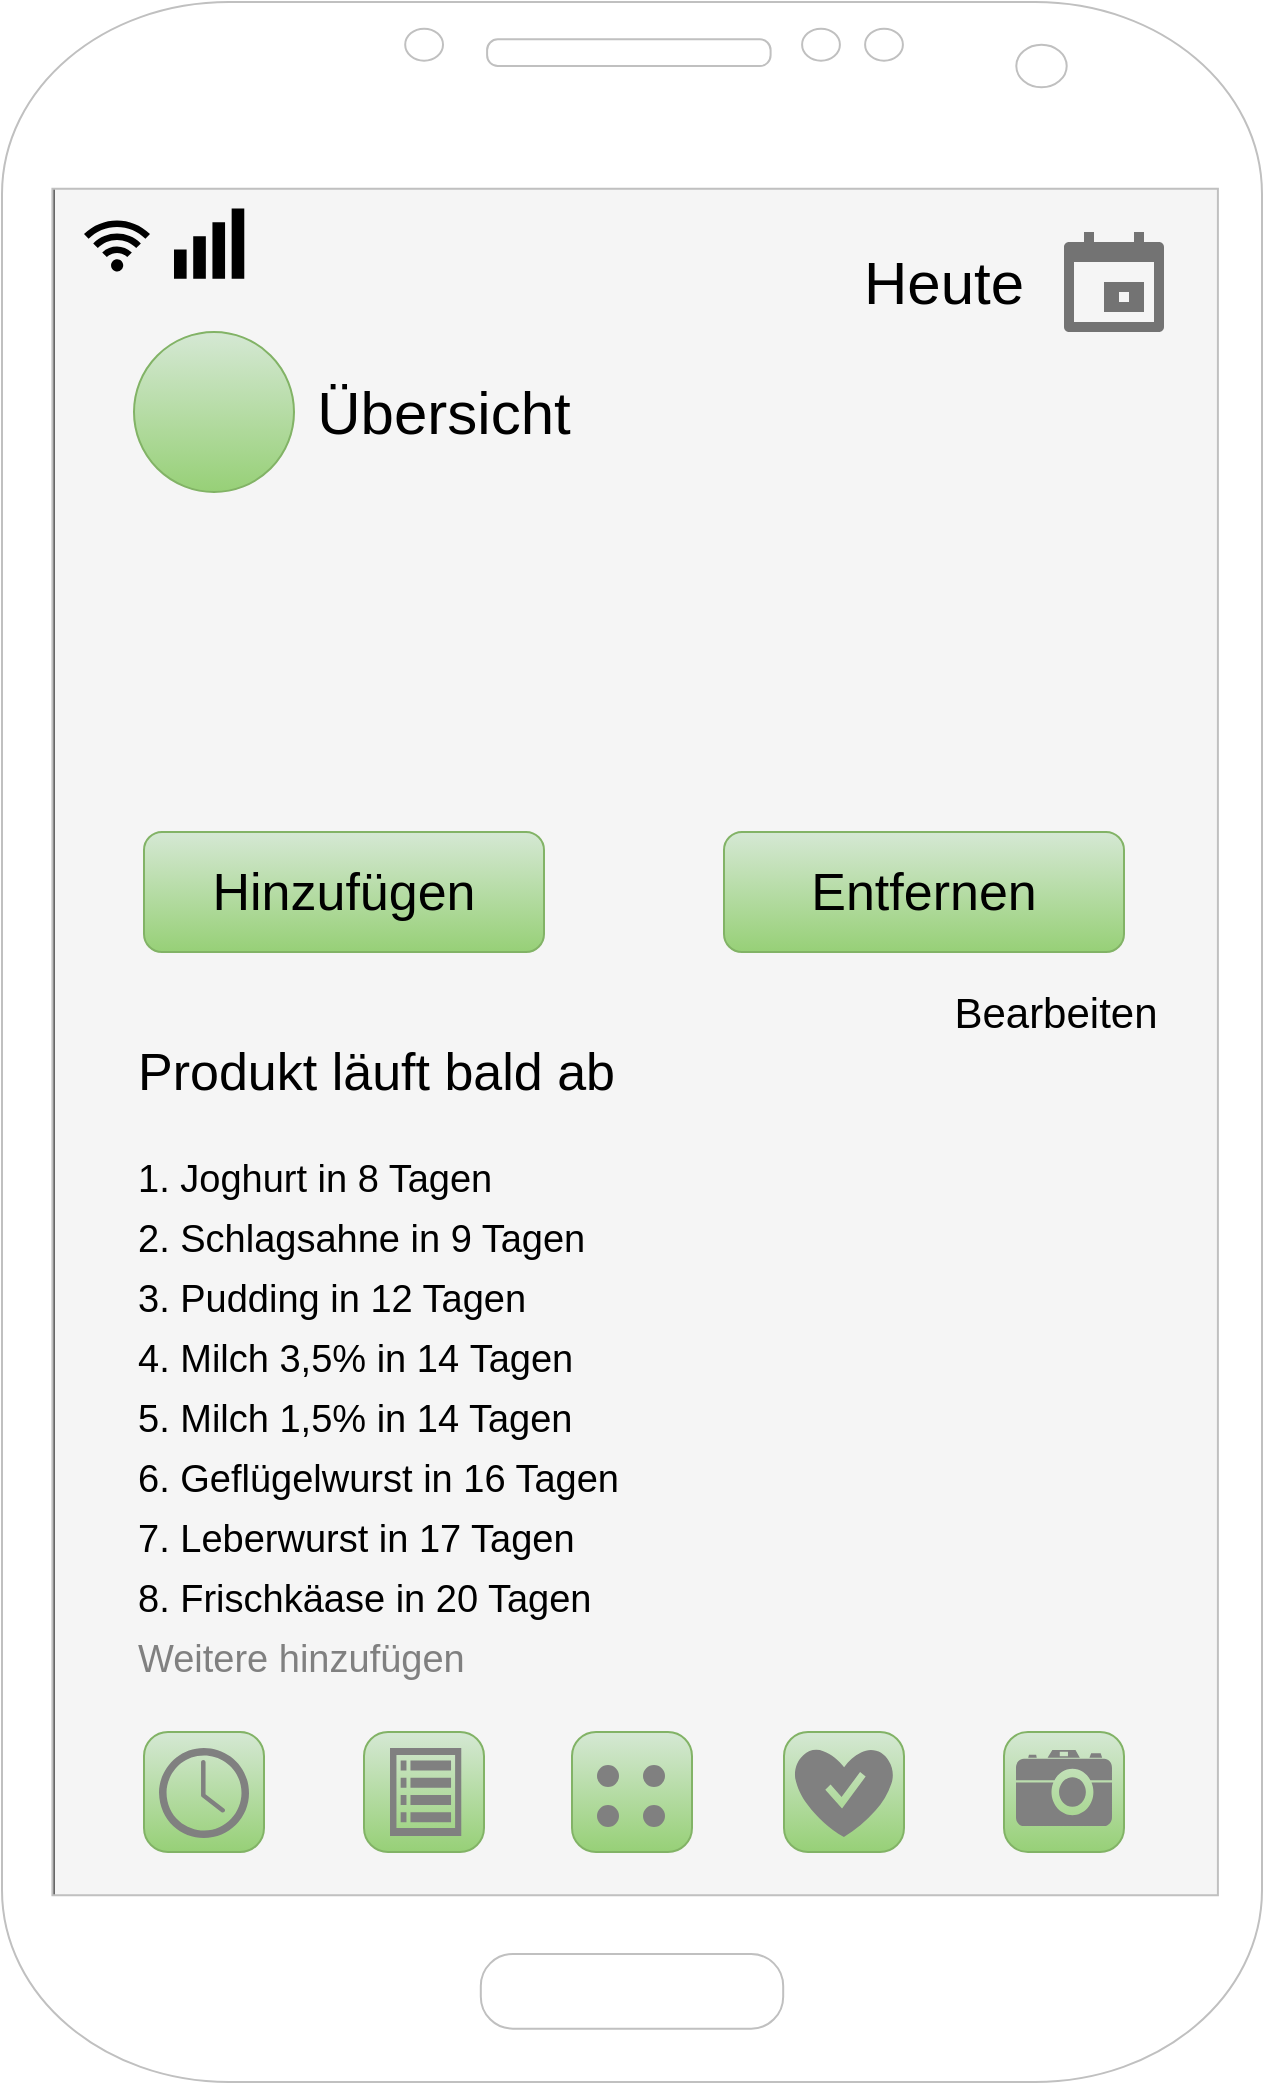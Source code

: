 <mxfile version="27.0.2" pages="3">
  <diagram name="Startbildschirm" id="vvcD61AlS-LY9r-oae66">
    <mxGraphModel dx="1351" dy="1014" grid="0" gridSize="10" guides="1" tooltips="1" connect="1" arrows="1" fold="1" page="1" pageScale="1" pageWidth="827" pageHeight="1169" background="none" math="0" shadow="0">
      <root>
        <mxCell id="0" />
        <mxCell id="1" parent="0" />
        <mxCell id="NGHjy0UYPs1Q7Lll4z7n-11" value="" style="whiteSpace=wrap;html=1;fillColor=#f5f5f5;strokeColor=#666666;fontColor=#333333;noLabel=0;movable=0;resizable=0;rotatable=0;deletable=0;editable=0;locked=1;connectable=0;" parent="1" vertex="1">
          <mxGeometry x="125" y="157" width="582" height="856" as="geometry" />
        </mxCell>
        <mxCell id="2owNcfZS8fjy-p5uSbbw-1" value="" style="verticalLabelPosition=bottom;verticalAlign=top;html=1;shadow=0;dashed=0;strokeWidth=1;shape=mxgraph.android.phone2;strokeColor=#c0c0c0;" parent="1" vertex="1">
          <mxGeometry x="99" y="65" width="630" height="1040" as="geometry" />
        </mxCell>
        <mxCell id="2owNcfZS8fjy-p5uSbbw-2" value="" style="ellipse;whiteSpace=wrap;html=1;aspect=fixed;fillColor=#d5e8d4;strokeColor=#82b366;gradientColor=#97d077;" parent="1" vertex="1">
          <mxGeometry x="165" y="230" width="80" height="80" as="geometry" />
        </mxCell>
        <mxCell id="2owNcfZS8fjy-p5uSbbw-3" value="&lt;font color=&quot;#000000&quot;&gt;&lt;span style=&quot;font-size: 30px;&quot;&gt;Übersicht&lt;/span&gt;&lt;/font&gt;" style="text;html=1;align=center;verticalAlign=middle;whiteSpace=wrap;rounded=0;" parent="1" vertex="1">
          <mxGeometry x="290" y="255" width="60" height="30" as="geometry" />
        </mxCell>
        <mxCell id="2owNcfZS8fjy-p5uSbbw-5" value="" style="rounded=1;whiteSpace=wrap;html=1;fillColor=#d5e8d4;gradientColor=#97d077;strokeColor=#82b366;" parent="1" vertex="1">
          <mxGeometry x="170" y="480" width="200" height="60" as="geometry" />
        </mxCell>
        <mxCell id="2owNcfZS8fjy-p5uSbbw-6" value="" style="rounded=1;whiteSpace=wrap;html=1;fillColor=#d5e8d4;gradientColor=#97d077;strokeColor=#82b366;" parent="1" vertex="1">
          <mxGeometry x="460" y="480" width="200" height="60" as="geometry" />
        </mxCell>
        <mxCell id="2owNcfZS8fjy-p5uSbbw-7" value="&lt;font style=&quot;color: rgb(0, 0, 0); font-size: 26px;&quot;&gt;Hinzufügen&lt;/font&gt;" style="text;html=1;align=center;verticalAlign=middle;whiteSpace=wrap;rounded=0;" parent="1" vertex="1">
          <mxGeometry x="200" y="495" width="140" height="30" as="geometry" />
        </mxCell>
        <mxCell id="2owNcfZS8fjy-p5uSbbw-8" value="&lt;font style=&quot;font-size: 26px; color: rgb(0, 0, 0);&quot;&gt;Entfernen&lt;/font&gt;" style="text;html=1;align=center;verticalAlign=middle;whiteSpace=wrap;rounded=0;" parent="1" vertex="1">
          <mxGeometry x="490" y="495" width="140" height="30" as="geometry" />
        </mxCell>
        <mxCell id="2owNcfZS8fjy-p5uSbbw-9" value="" style="rounded=1;whiteSpace=wrap;html=1;arcSize=20;fillColor=#d5e8d4;gradientColor=#97d077;strokeColor=#82b366;" parent="1" vertex="1">
          <mxGeometry x="170" y="930" width="60" height="60" as="geometry" />
        </mxCell>
        <mxCell id="2owNcfZS8fjy-p5uSbbw-10" value="" style="rounded=1;whiteSpace=wrap;html=1;arcSize=20;fillColor=#d5e8d4;gradientColor=#97d077;strokeColor=#82b366;" parent="1" vertex="1">
          <mxGeometry x="280" y="930" width="60" height="60" as="geometry" />
        </mxCell>
        <mxCell id="2owNcfZS8fjy-p5uSbbw-11" value="" style="rounded=1;whiteSpace=wrap;html=1;arcSize=20;fillColor=#d5e8d4;gradientColor=#97d077;strokeColor=#82b366;" parent="1" vertex="1">
          <mxGeometry x="384" y="930" width="60" height="60" as="geometry" />
        </mxCell>
        <mxCell id="2owNcfZS8fjy-p5uSbbw-12" value="" style="rounded=1;whiteSpace=wrap;html=1;arcSize=20;fillColor=#d5e8d4;gradientColor=#97d077;strokeColor=#82b366;" parent="1" vertex="1">
          <mxGeometry x="490" y="930" width="60" height="60" as="geometry" />
        </mxCell>
        <mxCell id="2owNcfZS8fjy-p5uSbbw-13" value="" style="rounded=1;whiteSpace=wrap;html=1;arcSize=20;fillColor=#d5e8d4;gradientColor=#97d077;strokeColor=#82b366;" parent="1" vertex="1">
          <mxGeometry x="600" y="930" width="60" height="60" as="geometry" />
        </mxCell>
        <mxCell id="NGHjy0UYPs1Q7Lll4z7n-2" value="&lt;font style=&quot;font-size: 30px; color: rgb(0, 0, 0);&quot;&gt;Heute&lt;/font&gt;" style="text;html=1;align=center;verticalAlign=middle;whiteSpace=wrap;rounded=0;" parent="1" vertex="1">
          <mxGeometry x="540" y="190" width="60" height="30" as="geometry" />
        </mxCell>
        <mxCell id="NGHjy0UYPs1Q7Lll4z7n-3" value="" style="html=1;dashed=0;aspect=fixed;verticalLabelPosition=bottom;verticalAlign=top;align=center;shape=mxgraph.gmdl.calendar;strokeColor=none;fillColor=#737373;shadow=0;sketch=0;" parent="1" vertex="1">
          <mxGeometry x="630" y="180" width="50" height="50" as="geometry" />
        </mxCell>
        <mxCell id="NGHjy0UYPs1Q7Lll4z7n-18" value="" style="shape=ellipse;html=1;sketch=0;strokeColor=#808080;fillColor=#808080;" parent="1" vertex="1">
          <mxGeometry x="397" y="947" width="10" height="10" as="geometry" />
        </mxCell>
        <mxCell id="NGHjy0UYPs1Q7Lll4z7n-19" value="" style="shape=ellipse;html=1;sketch=0;fillColor=#808080;strokeColor=#808080;" parent="1" vertex="1">
          <mxGeometry x="420" y="947" width="10" height="10" as="geometry" />
        </mxCell>
        <mxCell id="NGHjy0UYPs1Q7Lll4z7n-20" value="" style="shape=ellipse;html=1;sketch=0;strokeColor=#808080;fillColor=#808080;" parent="1" vertex="1">
          <mxGeometry x="397" y="967" width="10" height="10" as="geometry" />
        </mxCell>
        <mxCell id="NGHjy0UYPs1Q7Lll4z7n-21" value="" style="shape=ellipse;html=1;sketch=0;fillColor=#808080;strokeColor=#808080;" parent="1" vertex="1">
          <mxGeometry x="420" y="967" width="10" height="10" as="geometry" />
        </mxCell>
        <mxCell id="NGHjy0UYPs1Q7Lll4z7n-23" value="" style="sketch=0;html=1;aspect=fixed;strokeColor=none;shadow=0;fillColor=#808080;verticalAlign=top;labelPosition=center;verticalLabelPosition=bottom;shape=mxgraph.gcp2.view_list" parent="1" vertex="1">
          <mxGeometry x="293" y="938" width="35.64" height="44" as="geometry" />
        </mxCell>
        <mxCell id="NGHjy0UYPs1Q7Lll4z7n-26" value="" style="verticalLabelPosition=bottom;html=1;verticalAlign=top;align=center;strokeColor=none;fillColor=#808080;shape=mxgraph.azure.healthy;" parent="1" vertex="1">
          <mxGeometry x="495" y="937.5" width="50" height="45" as="geometry" />
        </mxCell>
        <mxCell id="NGHjy0UYPs1Q7Lll4z7n-27" value="" style="sketch=0;pointerEvents=1;shadow=0;dashed=0;html=1;strokeColor=none;fillColor=#808080;labelPosition=center;verticalLabelPosition=bottom;verticalAlign=top;outlineConnect=0;align=center;shape=mxgraph.office.concepts.clock;" parent="1" vertex="1">
          <mxGeometry x="177.5" y="938" width="45" height="45" as="geometry" />
        </mxCell>
        <mxCell id="NGHjy0UYPs1Q7Lll4z7n-28" value="" style="shape=mxgraph.signs.tech.camera_2;html=1;pointerEvents=1;fillColor=#808080;strokeColor=none;verticalLabelPosition=bottom;verticalAlign=top;align=center;" parent="1" vertex="1">
          <mxGeometry x="606" y="939" width="48" height="38" as="geometry" />
        </mxCell>
        <mxCell id="NGHjy0UYPs1Q7Lll4z7n-29" value="" style="sketch=0;aspect=fixed;pointerEvents=1;shadow=0;dashed=0;html=1;strokeColor=none;labelPosition=center;verticalLabelPosition=bottom;verticalAlign=top;align=center;fillColor=#000000;shape=mxgraph.mscae.enterprise.wireless_connection;direction=north;" parent="1" vertex="1">
          <mxGeometry x="140" y="172" width="33" height="27.72" as="geometry" />
        </mxCell>
        <mxCell id="NGHjy0UYPs1Q7Lll4z7n-30" value="&lt;font style=&quot;color: rgb(0, 0, 0); font-size: 21px;&quot;&gt;Bearbeiten&lt;/font&gt;" style="text;html=1;align=center;verticalAlign=middle;whiteSpace=wrap;rounded=0;" parent="1" vertex="1">
          <mxGeometry x="556" y="555" width="140" height="30" as="geometry" />
        </mxCell>
        <mxCell id="NGHjy0UYPs1Q7Lll4z7n-31" value="" style="points=[[0,0.58,0],[0.09,0.58,0],[0.36,0.39,0],[0.64,0.195,0],[0.91,0,0],[1,0,0],[1,0.25,0],[1,0.5,0],[1,0.75,0],[1,1,0],[0,1,0],[0.09,1,0],[0.36,1,0],[0.64,1,0],[0.91,1,0],[0,0.79,0]];verticalLabelPosition=bottom;sketch=0;html=1;verticalAlign=top;aspect=fixed;align=center;pointerEvents=1;shape=mxgraph.cisco19.wifi_indicator;fillColor=#000000;strokeColor=none;" parent="1" vertex="1">
          <mxGeometry x="185" y="168.29" width="35.14" height="35.14" as="geometry" />
        </mxCell>
        <mxCell id="NGHjy0UYPs1Q7Lll4z7n-34" value="&lt;font style=&quot;color: rgb(0, 0, 0); font-size: 26px;&quot;&gt;Produkt läuft bald ab&lt;/font&gt;" style="text;html=1;align=left;verticalAlign=middle;whiteSpace=wrap;rounded=0;" parent="1" vertex="1">
          <mxGeometry x="165" y="585" width="249" height="30" as="geometry" />
        </mxCell>
        <mxCell id="NGHjy0UYPs1Q7Lll4z7n-35" value="&lt;font style=&quot;color: rgb(0, 0, 0); font-size: 19px;&quot;&gt;1. Joghurt in 8 Tagen&lt;/font&gt;" style="text;html=1;align=left;verticalAlign=middle;whiteSpace=wrap;rounded=0;" parent="1" vertex="1">
          <mxGeometry x="165" y="639" width="426" height="30" as="geometry" />
        </mxCell>
        <mxCell id="NGHjy0UYPs1Q7Lll4z7n-36" value="&lt;font style=&quot;color: rgb(0, 0, 0); font-size: 19px;&quot;&gt;2. Schlagsahne in 9 Tagen&lt;/font&gt;" style="text;html=1;align=left;verticalAlign=middle;whiteSpace=wrap;rounded=0;" parent="1" vertex="1">
          <mxGeometry x="165" y="669" width="426" height="30" as="geometry" />
        </mxCell>
        <mxCell id="NGHjy0UYPs1Q7Lll4z7n-37" value="&lt;font style=&quot;color: rgb(0, 0, 0); font-size: 19px;&quot;&gt;3. Pudding in 12 Tagen&lt;/font&gt;" style="text;html=1;align=left;verticalAlign=middle;whiteSpace=wrap;rounded=0;" parent="1" vertex="1">
          <mxGeometry x="165" y="699" width="426" height="30" as="geometry" />
        </mxCell>
        <mxCell id="NGHjy0UYPs1Q7Lll4z7n-38" value="&lt;font style=&quot;color: rgb(0, 0, 0); font-size: 19px;&quot;&gt;4. Milch 3,5% in 14&amp;nbsp;&lt;/font&gt;&lt;span style=&quot;color: rgb(0, 0, 0); font-size: 19px; background-color: transparent;&quot;&gt;Tagen&lt;/span&gt;" style="text;html=1;align=left;verticalAlign=middle;whiteSpace=wrap;rounded=0;" parent="1" vertex="1">
          <mxGeometry x="165" y="729" width="426" height="30" as="geometry" />
        </mxCell>
        <mxCell id="NGHjy0UYPs1Q7Lll4z7n-39" value="&lt;font style=&quot;color: rgb(0, 0, 0); font-size: 19px;&quot;&gt;5. Milch 1,5% in 14 Tagen&lt;/font&gt;" style="text;html=1;align=left;verticalAlign=middle;whiteSpace=wrap;rounded=0;" parent="1" vertex="1">
          <mxGeometry x="165" y="759" width="426" height="30" as="geometry" />
        </mxCell>
        <mxCell id="NGHjy0UYPs1Q7Lll4z7n-40" value="&lt;font style=&quot;color: rgb(0, 0, 0); font-size: 19px;&quot;&gt;6. Geflügelwurst in 16 Tagen&lt;/font&gt;" style="text;html=1;align=left;verticalAlign=middle;whiteSpace=wrap;rounded=0;" parent="1" vertex="1">
          <mxGeometry x="165" y="789" width="426" height="30" as="geometry" />
        </mxCell>
        <mxCell id="NGHjy0UYPs1Q7Lll4z7n-41" value="&lt;font style=&quot;color: rgb(0, 0, 0); font-size: 19px;&quot;&gt;7. Leberwurst in 17 Tagen&lt;/font&gt;" style="text;html=1;align=left;verticalAlign=middle;whiteSpace=wrap;rounded=0;" parent="1" vertex="1">
          <mxGeometry x="165" y="819" width="426" height="30" as="geometry" />
        </mxCell>
        <mxCell id="NGHjy0UYPs1Q7Lll4z7n-42" value="&lt;font style=&quot;color: rgb(0, 0, 0); font-size: 19px;&quot;&gt;8. Frischkäase in 20 Tagen&lt;/font&gt;" style="text;html=1;align=left;verticalAlign=middle;whiteSpace=wrap;rounded=0;" parent="1" vertex="1">
          <mxGeometry x="165" y="849" width="426" height="30" as="geometry" />
        </mxCell>
        <mxCell id="NGHjy0UYPs1Q7Lll4z7n-43" value="&lt;font style=&quot;font-size: 19px; color: rgb(128, 128, 128);&quot;&gt;Weitere hinzufügen&lt;/font&gt;" style="text;html=1;align=left;verticalAlign=middle;whiteSpace=wrap;rounded=0;" parent="1" vertex="1">
          <mxGeometry x="165" y="879" width="426" height="30" as="geometry" />
        </mxCell>
      </root>
    </mxGraphModel>
  </diagram>
  <diagram name="HinzufügenFunktion" id="L1tiO5_7CehZIWb8QJDR">
    <mxGraphModel dx="1183" dy="888" grid="0" gridSize="10" guides="1" tooltips="1" connect="1" arrows="1" fold="1" page="1" pageScale="1" pageWidth="827" pageHeight="1169" background="none" math="0" shadow="0">
      <root>
        <mxCell id="AV0yt_oCAT5wzOTlGR83-0" />
        <mxCell id="AV0yt_oCAT5wzOTlGR83-1" parent="AV0yt_oCAT5wzOTlGR83-0" />
        <mxCell id="AV0yt_oCAT5wzOTlGR83-2" value="" style="whiteSpace=wrap;html=1;fillColor=#f5f5f5;strokeColor=#666666;fontColor=#333333;noLabel=0;movable=0;resizable=0;rotatable=0;deletable=0;editable=0;locked=1;connectable=0;" vertex="1" parent="AV0yt_oCAT5wzOTlGR83-1">
          <mxGeometry x="125" y="157" width="582" height="856" as="geometry" />
        </mxCell>
        <mxCell id="AV0yt_oCAT5wzOTlGR83-3" value="" style="verticalLabelPosition=bottom;verticalAlign=top;html=1;shadow=0;dashed=0;strokeWidth=1;shape=mxgraph.android.phone2;strokeColor=#c0c0c0;" vertex="1" parent="AV0yt_oCAT5wzOTlGR83-1">
          <mxGeometry x="99" y="65" width="630" height="1040" as="geometry" />
        </mxCell>
        <mxCell id="AV0yt_oCAT5wzOTlGR83-4" value="" style="ellipse;whiteSpace=wrap;html=1;aspect=fixed;fillColor=#d5e8d4;strokeColor=#82b366;gradientColor=#97d077;" vertex="1" parent="AV0yt_oCAT5wzOTlGR83-1">
          <mxGeometry x="165" y="230" width="80" height="80" as="geometry" />
        </mxCell>
        <mxCell id="AV0yt_oCAT5wzOTlGR83-5" value="&lt;font color=&quot;#000000&quot;&gt;&lt;span style=&quot;font-size: 30px;&quot;&gt;Übersicht&lt;/span&gt;&lt;/font&gt;" style="text;html=1;align=center;verticalAlign=middle;whiteSpace=wrap;rounded=0;" vertex="1" parent="AV0yt_oCAT5wzOTlGR83-1">
          <mxGeometry x="290" y="255" width="60" height="30" as="geometry" />
        </mxCell>
        <mxCell id="AV0yt_oCAT5wzOTlGR83-6" value="" style="rounded=1;whiteSpace=wrap;html=1;fillColor=#d5e8d4;gradientColor=#97d077;strokeColor=#82b366;" vertex="1" parent="AV0yt_oCAT5wzOTlGR83-1">
          <mxGeometry x="170" y="480" width="200" height="60" as="geometry" />
        </mxCell>
        <mxCell id="AV0yt_oCAT5wzOTlGR83-7" value="" style="rounded=1;whiteSpace=wrap;html=1;fillColor=#d5e8d4;gradientColor=#97d077;strokeColor=#82b366;" vertex="1" parent="AV0yt_oCAT5wzOTlGR83-1">
          <mxGeometry x="460" y="480" width="200" height="60" as="geometry" />
        </mxCell>
        <mxCell id="AV0yt_oCAT5wzOTlGR83-8" value="&lt;font style=&quot;color: rgb(0, 0, 0); font-size: 26px;&quot;&gt;Hinzufügen&lt;/font&gt;" style="text;html=1;align=center;verticalAlign=middle;whiteSpace=wrap;rounded=0;" vertex="1" parent="AV0yt_oCAT5wzOTlGR83-1">
          <mxGeometry x="200" y="495" width="140" height="30" as="geometry" />
        </mxCell>
        <mxCell id="AV0yt_oCAT5wzOTlGR83-9" value="&lt;font style=&quot;font-size: 26px; color: rgb(0, 0, 0);&quot;&gt;Entfernen&lt;/font&gt;" style="text;html=1;align=center;verticalAlign=middle;whiteSpace=wrap;rounded=0;" vertex="1" parent="AV0yt_oCAT5wzOTlGR83-1">
          <mxGeometry x="490" y="495" width="140" height="30" as="geometry" />
        </mxCell>
        <mxCell id="AV0yt_oCAT5wzOTlGR83-10" value="" style="rounded=1;whiteSpace=wrap;html=1;arcSize=20;fillColor=#d5e8d4;gradientColor=#97d077;strokeColor=#82b366;" vertex="1" parent="AV0yt_oCAT5wzOTlGR83-1">
          <mxGeometry x="170" y="930" width="60" height="60" as="geometry" />
        </mxCell>
        <mxCell id="AV0yt_oCAT5wzOTlGR83-11" value="" style="rounded=1;whiteSpace=wrap;html=1;arcSize=20;fillColor=#d5e8d4;gradientColor=#97d077;strokeColor=#82b366;" vertex="1" parent="AV0yt_oCAT5wzOTlGR83-1">
          <mxGeometry x="280" y="930" width="60" height="60" as="geometry" />
        </mxCell>
        <mxCell id="AV0yt_oCAT5wzOTlGR83-12" value="" style="rounded=1;whiteSpace=wrap;html=1;arcSize=20;fillColor=#d5e8d4;gradientColor=#97d077;strokeColor=#82b366;" vertex="1" parent="AV0yt_oCAT5wzOTlGR83-1">
          <mxGeometry x="384" y="930" width="60" height="60" as="geometry" />
        </mxCell>
        <mxCell id="AV0yt_oCAT5wzOTlGR83-13" value="" style="rounded=1;whiteSpace=wrap;html=1;arcSize=20;fillColor=#d5e8d4;gradientColor=#97d077;strokeColor=#82b366;" vertex="1" parent="AV0yt_oCAT5wzOTlGR83-1">
          <mxGeometry x="490" y="930" width="60" height="60" as="geometry" />
        </mxCell>
        <mxCell id="AV0yt_oCAT5wzOTlGR83-14" value="" style="rounded=1;whiteSpace=wrap;html=1;arcSize=20;fillColor=#d5e8d4;gradientColor=#97d077;strokeColor=#82b366;" vertex="1" parent="AV0yt_oCAT5wzOTlGR83-1">
          <mxGeometry x="600" y="930" width="60" height="60" as="geometry" />
        </mxCell>
        <mxCell id="AV0yt_oCAT5wzOTlGR83-15" value="&lt;font style=&quot;font-size: 30px; color: rgb(0, 0, 0);&quot;&gt;Heute&lt;/font&gt;" style="text;html=1;align=center;verticalAlign=middle;whiteSpace=wrap;rounded=0;" vertex="1" parent="AV0yt_oCAT5wzOTlGR83-1">
          <mxGeometry x="540" y="190" width="60" height="30" as="geometry" />
        </mxCell>
        <mxCell id="AV0yt_oCAT5wzOTlGR83-16" value="" style="html=1;dashed=0;aspect=fixed;verticalLabelPosition=bottom;verticalAlign=top;align=center;shape=mxgraph.gmdl.calendar;strokeColor=none;fillColor=#737373;shadow=0;sketch=0;" vertex="1" parent="AV0yt_oCAT5wzOTlGR83-1">
          <mxGeometry x="630" y="180" width="50" height="50" as="geometry" />
        </mxCell>
        <mxCell id="AV0yt_oCAT5wzOTlGR83-17" value="" style="shape=ellipse;html=1;sketch=0;strokeColor=#808080;fillColor=#808080;" vertex="1" parent="AV0yt_oCAT5wzOTlGR83-1">
          <mxGeometry x="397" y="947" width="10" height="10" as="geometry" />
        </mxCell>
        <mxCell id="AV0yt_oCAT5wzOTlGR83-18" value="" style="shape=ellipse;html=1;sketch=0;fillColor=#808080;strokeColor=#808080;" vertex="1" parent="AV0yt_oCAT5wzOTlGR83-1">
          <mxGeometry x="420" y="947" width="10" height="10" as="geometry" />
        </mxCell>
        <mxCell id="AV0yt_oCAT5wzOTlGR83-19" value="" style="shape=ellipse;html=1;sketch=0;strokeColor=#808080;fillColor=#808080;" vertex="1" parent="AV0yt_oCAT5wzOTlGR83-1">
          <mxGeometry x="397" y="967" width="10" height="10" as="geometry" />
        </mxCell>
        <mxCell id="AV0yt_oCAT5wzOTlGR83-20" value="" style="shape=ellipse;html=1;sketch=0;fillColor=#808080;strokeColor=#808080;" vertex="1" parent="AV0yt_oCAT5wzOTlGR83-1">
          <mxGeometry x="420" y="967" width="10" height="10" as="geometry" />
        </mxCell>
        <mxCell id="AV0yt_oCAT5wzOTlGR83-21" value="" style="sketch=0;html=1;aspect=fixed;strokeColor=none;shadow=0;fillColor=#808080;verticalAlign=top;labelPosition=center;verticalLabelPosition=bottom;shape=mxgraph.gcp2.view_list" vertex="1" parent="AV0yt_oCAT5wzOTlGR83-1">
          <mxGeometry x="293" y="938" width="35.64" height="44" as="geometry" />
        </mxCell>
        <mxCell id="AV0yt_oCAT5wzOTlGR83-22" value="" style="verticalLabelPosition=bottom;html=1;verticalAlign=top;align=center;strokeColor=none;fillColor=#808080;shape=mxgraph.azure.healthy;" vertex="1" parent="AV0yt_oCAT5wzOTlGR83-1">
          <mxGeometry x="495" y="937.5" width="50" height="45" as="geometry" />
        </mxCell>
        <mxCell id="AV0yt_oCAT5wzOTlGR83-23" value="" style="sketch=0;pointerEvents=1;shadow=0;dashed=0;html=1;strokeColor=none;fillColor=#808080;labelPosition=center;verticalLabelPosition=bottom;verticalAlign=top;outlineConnect=0;align=center;shape=mxgraph.office.concepts.clock;" vertex="1" parent="AV0yt_oCAT5wzOTlGR83-1">
          <mxGeometry x="177.5" y="938" width="45" height="45" as="geometry" />
        </mxCell>
        <mxCell id="AV0yt_oCAT5wzOTlGR83-24" value="" style="shape=mxgraph.signs.tech.camera_2;html=1;pointerEvents=1;fillColor=#808080;strokeColor=none;verticalLabelPosition=bottom;verticalAlign=top;align=center;" vertex="1" parent="AV0yt_oCAT5wzOTlGR83-1">
          <mxGeometry x="606" y="939" width="48" height="38" as="geometry" />
        </mxCell>
        <mxCell id="AV0yt_oCAT5wzOTlGR83-25" value="" style="sketch=0;aspect=fixed;pointerEvents=1;shadow=0;dashed=0;html=1;strokeColor=none;labelPosition=center;verticalLabelPosition=bottom;verticalAlign=top;align=center;fillColor=#000000;shape=mxgraph.mscae.enterprise.wireless_connection;direction=north;" vertex="1" parent="AV0yt_oCAT5wzOTlGR83-1">
          <mxGeometry x="140" y="172" width="33" height="27.72" as="geometry" />
        </mxCell>
        <mxCell id="AV0yt_oCAT5wzOTlGR83-26" value="&lt;font style=&quot;color: rgb(0, 0, 0); font-size: 21px;&quot;&gt;Bearbeiten&lt;/font&gt;" style="text;html=1;align=center;verticalAlign=middle;whiteSpace=wrap;rounded=0;" vertex="1" parent="AV0yt_oCAT5wzOTlGR83-1">
          <mxGeometry x="556" y="555" width="140" height="30" as="geometry" />
        </mxCell>
        <mxCell id="AV0yt_oCAT5wzOTlGR83-27" value="" style="points=[[0,0.58,0],[0.09,0.58,0],[0.36,0.39,0],[0.64,0.195,0],[0.91,0,0],[1,0,0],[1,0.25,0],[1,0.5,0],[1,0.75,0],[1,1,0],[0,1,0],[0.09,1,0],[0.36,1,0],[0.64,1,0],[0.91,1,0],[0,0.79,0]];verticalLabelPosition=bottom;sketch=0;html=1;verticalAlign=top;aspect=fixed;align=center;pointerEvents=1;shape=mxgraph.cisco19.wifi_indicator;fillColor=#000000;strokeColor=none;" vertex="1" parent="AV0yt_oCAT5wzOTlGR83-1">
          <mxGeometry x="185" y="168.29" width="35.14" height="35.14" as="geometry" />
        </mxCell>
        <mxCell id="AV0yt_oCAT5wzOTlGR83-28" value="&lt;font style=&quot;color: rgb(0, 0, 0); font-size: 26px;&quot;&gt;Produkt läuft bald ab&lt;/font&gt;" style="text;html=1;align=left;verticalAlign=middle;whiteSpace=wrap;rounded=0;" vertex="1" parent="AV0yt_oCAT5wzOTlGR83-1">
          <mxGeometry x="165" y="585" width="249" height="30" as="geometry" />
        </mxCell>
        <mxCell id="AV0yt_oCAT5wzOTlGR83-29" value="&lt;font style=&quot;color: rgb(0, 0, 0); font-size: 19px;&quot;&gt;1. Joghurt in 8 Tagen&lt;/font&gt;" style="text;html=1;align=left;verticalAlign=middle;whiteSpace=wrap;rounded=0;" vertex="1" parent="AV0yt_oCAT5wzOTlGR83-1">
          <mxGeometry x="165" y="639" width="426" height="30" as="geometry" />
        </mxCell>
        <mxCell id="AV0yt_oCAT5wzOTlGR83-30" value="&lt;font style=&quot;color: rgb(0, 0, 0); font-size: 19px;&quot;&gt;2. Schlagsahne in 9 Tagen&lt;/font&gt;" style="text;html=1;align=left;verticalAlign=middle;whiteSpace=wrap;rounded=0;" vertex="1" parent="AV0yt_oCAT5wzOTlGR83-1">
          <mxGeometry x="165" y="669" width="426" height="30" as="geometry" />
        </mxCell>
        <mxCell id="AV0yt_oCAT5wzOTlGR83-31" value="&lt;font style=&quot;color: rgb(0, 0, 0); font-size: 19px;&quot;&gt;3. Pudding in 12 Tagen&lt;/font&gt;" style="text;html=1;align=left;verticalAlign=middle;whiteSpace=wrap;rounded=0;" vertex="1" parent="AV0yt_oCAT5wzOTlGR83-1">
          <mxGeometry x="165" y="699" width="426" height="30" as="geometry" />
        </mxCell>
        <mxCell id="AV0yt_oCAT5wzOTlGR83-32" value="&lt;font style=&quot;color: rgb(0, 0, 0); font-size: 19px;&quot;&gt;4. Milch 3,5% in 14&amp;nbsp;&lt;/font&gt;&lt;span style=&quot;color: rgb(0, 0, 0); font-size: 19px; background-color: transparent;&quot;&gt;Tagen&lt;/span&gt;" style="text;html=1;align=left;verticalAlign=middle;whiteSpace=wrap;rounded=0;" vertex="1" parent="AV0yt_oCAT5wzOTlGR83-1">
          <mxGeometry x="165" y="729" width="426" height="30" as="geometry" />
        </mxCell>
        <mxCell id="AV0yt_oCAT5wzOTlGR83-33" value="&lt;font style=&quot;color: rgb(0, 0, 0); font-size: 19px;&quot;&gt;5. Milch 1,5% in 14 Tagen&lt;/font&gt;" style="text;html=1;align=left;verticalAlign=middle;whiteSpace=wrap;rounded=0;" vertex="1" parent="AV0yt_oCAT5wzOTlGR83-1">
          <mxGeometry x="165" y="759" width="426" height="30" as="geometry" />
        </mxCell>
        <mxCell id="AV0yt_oCAT5wzOTlGR83-34" value="&lt;font style=&quot;color: rgb(0, 0, 0); font-size: 19px;&quot;&gt;6. Geflügelwurst in 16 Tagen&lt;/font&gt;" style="text;html=1;align=left;verticalAlign=middle;whiteSpace=wrap;rounded=0;" vertex="1" parent="AV0yt_oCAT5wzOTlGR83-1">
          <mxGeometry x="165" y="789" width="426" height="30" as="geometry" />
        </mxCell>
        <mxCell id="AV0yt_oCAT5wzOTlGR83-35" value="&lt;font style=&quot;color: rgb(0, 0, 0); font-size: 19px;&quot;&gt;7. Leberwurst in 17 Tagen&lt;/font&gt;" style="text;html=1;align=left;verticalAlign=middle;whiteSpace=wrap;rounded=0;" vertex="1" parent="AV0yt_oCAT5wzOTlGR83-1">
          <mxGeometry x="165" y="819" width="426" height="30" as="geometry" />
        </mxCell>
        <mxCell id="AV0yt_oCAT5wzOTlGR83-36" value="&lt;font style=&quot;color: rgb(0, 0, 0); font-size: 19px;&quot;&gt;8. Frischkäase in 20 Tagen&lt;/font&gt;" style="text;html=1;align=left;verticalAlign=middle;whiteSpace=wrap;rounded=0;" vertex="1" parent="AV0yt_oCAT5wzOTlGR83-1">
          <mxGeometry x="165" y="849" width="426" height="30" as="geometry" />
        </mxCell>
        <mxCell id="AV0yt_oCAT5wzOTlGR83-37" value="&lt;font color=&quot;#000000&quot;&gt;&lt;span style=&quot;font-size: 19px;&quot;&gt;Weitere hinzufügen&lt;/span&gt;&lt;/font&gt;" style="text;html=1;align=left;verticalAlign=middle;whiteSpace=wrap;rounded=0;" vertex="1" parent="AV0yt_oCAT5wzOTlGR83-1">
          <mxGeometry x="165" y="879" width="426" height="30" as="geometry" />
        </mxCell>
        <mxCell id="U0R7rX8Pr71XCuYP0kr1-7" value="" style="whiteSpace=wrap;html=1;fillColor=#f5f5f5;strokeColor=#000000;fontColor=#333333;noLabel=0;movable=1;resizable=1;rotatable=1;deletable=1;editable=1;locked=0;connectable=1;opacity=50;" vertex="1" parent="AV0yt_oCAT5wzOTlGR83-1">
          <mxGeometry x="123" y="156" width="582" height="856" as="geometry" />
        </mxCell>
        <mxCell id="U0R7rX8Pr71XCuYP0kr1-0" value="" style="rounded=1;whiteSpace=wrap;html=1;strokeColor=#808080;opacity=90;fillColor=#999999;" vertex="1" parent="AV0yt_oCAT5wzOTlGR83-1">
          <mxGeometry x="131" y="624" width="570" height="389" as="geometry" />
        </mxCell>
        <mxCell id="U0R7rX8Pr71XCuYP0kr1-1" value="&lt;font style=&quot;color: rgb(0, 0, 0); font-size: 26px;&quot;&gt;Welches Produkt möchtest du hinzufügen?&lt;/font&gt;" style="text;html=1;align=left;verticalAlign=middle;whiteSpace=wrap;rounded=0;" vertex="1" parent="AV0yt_oCAT5wzOTlGR83-1">
          <mxGeometry x="160" y="655" width="508" height="30" as="geometry" />
        </mxCell>
        <mxCell id="U0R7rX8Pr71XCuYP0kr1-4" value="&lt;font style=&quot;font-size: 20px; color: rgb(0, 0, 0);&quot;&gt;Gib hier das gewünschte Produkt ein&lt;/font&gt;" style="text;html=1;align=left;verticalAlign=middle;whiteSpace=wrap;rounded=0;" vertex="1" parent="AV0yt_oCAT5wzOTlGR83-1">
          <mxGeometry x="165" y="704" width="397" height="30" as="geometry" />
        </mxCell>
        <mxCell id="U0R7rX8Pr71XCuYP0kr1-5" value="" style="rounded=1;whiteSpace=wrap;html=1;fillColor=#f5f5f5;strokeColor=#666666;gradientColor=#b3b3b3;" vertex="1" parent="AV0yt_oCAT5wzOTlGR83-1">
          <mxGeometry x="316" y="922.5" width="200" height="60" as="geometry" />
        </mxCell>
        <mxCell id="U0R7rX8Pr71XCuYP0kr1-6" value="&lt;font style=&quot;color: rgb(0, 0, 0); font-size: 26px;&quot;&gt;Hinzufügen&lt;/font&gt;" style="text;html=1;align=center;verticalAlign=middle;whiteSpace=wrap;rounded=0;" vertex="1" parent="AV0yt_oCAT5wzOTlGR83-1">
          <mxGeometry x="346" y="937" width="140" height="30" as="geometry" />
        </mxCell>
        <mxCell id="C8QqY4zmMFkaEHtEy-eh-2" value="&lt;font style=&quot;font-size: 20px; color: rgb(0, 0, 0);&quot;&gt;Vorschläge:&lt;/font&gt;" style="text;html=1;align=left;verticalAlign=middle;whiteSpace=wrap;rounded=0;" vertex="1" parent="AV0yt_oCAT5wzOTlGR83-1">
          <mxGeometry x="165" y="827" width="397" height="30" as="geometry" />
        </mxCell>
        <mxCell id="C8QqY4zmMFkaEHtEy-eh-3" value="&lt;font style=&quot;font-size: 20px; color: rgb(0, 0, 0);&quot;&gt;Eis&lt;/font&gt;" style="text;html=1;align=left;verticalAlign=middle;whiteSpace=wrap;rounded=0;" vertex="1" parent="AV0yt_oCAT5wzOTlGR83-1">
          <mxGeometry x="165" y="859" width="397" height="30" as="geometry" />
        </mxCell>
        <mxCell id="C8QqY4zmMFkaEHtEy-eh-4" value="&lt;font style=&quot;font-size: 20px; color: rgb(0, 0, 0);&quot;&gt;Fisch&lt;/font&gt;" style="text;html=1;align=left;verticalAlign=middle;whiteSpace=wrap;rounded=0;" vertex="1" parent="AV0yt_oCAT5wzOTlGR83-1">
          <mxGeometry x="165" y="892.5" width="397" height="30" as="geometry" />
        </mxCell>
        <mxCell id="C8QqY4zmMFkaEHtEy-eh-5" value="" style="dashed=0;outlineConnect=0;html=1;align=center;labelPosition=center;verticalLabelPosition=bottom;verticalAlign=top;shape=mxgraph.weblogos.fancy;fillColor=#000000;" vertex="1" parent="AV0yt_oCAT5wzOTlGR83-1">
          <mxGeometry x="206" y="857.5" width="19" height="35" as="geometry" />
        </mxCell>
        <mxCell id="C8QqY4zmMFkaEHtEy-eh-6" value="" style="shape=mxgraph.signs.animals.fish_hatchery;html=1;pointerEvents=1;fillColor=#000000;strokeColor=none;verticalLabelPosition=bottom;verticalAlign=top;align=center;" vertex="1" parent="AV0yt_oCAT5wzOTlGR83-1">
          <mxGeometry x="230" y="892.5" width="56.14" height="36" as="geometry" />
        </mxCell>
      </root>
    </mxGraphModel>
  </diagram>
  <diagram name="EntfernenFunktion" id="_nrTQrlj7p7mdtXe9tsR">
    <mxGraphModel dx="1051" dy="789" grid="0" gridSize="10" guides="1" tooltips="1" connect="1" arrows="1" fold="1" page="1" pageScale="1" pageWidth="827" pageHeight="1169" background="none" math="0" shadow="0">
      <root>
        <mxCell id="PjaxlMCOrtljPuJozESw-0" />
        <mxCell id="PjaxlMCOrtljPuJozESw-1" parent="PjaxlMCOrtljPuJozESw-0" />
        <mxCell id="PjaxlMCOrtljPuJozESw-2" value="" style="whiteSpace=wrap;html=1;fillColor=#f5f5f5;strokeColor=#666666;fontColor=#333333;noLabel=0;movable=0;resizable=0;rotatable=0;deletable=0;editable=0;locked=1;connectable=0;" vertex="1" parent="PjaxlMCOrtljPuJozESw-1">
          <mxGeometry x="125" y="157" width="582" height="856" as="geometry" />
        </mxCell>
        <mxCell id="PjaxlMCOrtljPuJozESw-3" value="" style="verticalLabelPosition=bottom;verticalAlign=top;html=1;shadow=0;dashed=0;strokeWidth=1;shape=mxgraph.android.phone2;strokeColor=#c0c0c0;" vertex="1" parent="PjaxlMCOrtljPuJozESw-1">
          <mxGeometry x="99" y="65" width="630" height="1040" as="geometry" />
        </mxCell>
        <mxCell id="PjaxlMCOrtljPuJozESw-4" value="" style="ellipse;whiteSpace=wrap;html=1;aspect=fixed;fillColor=#d5e8d4;strokeColor=#82b366;gradientColor=#97d077;" vertex="1" parent="PjaxlMCOrtljPuJozESw-1">
          <mxGeometry x="165" y="230" width="80" height="80" as="geometry" />
        </mxCell>
        <mxCell id="PjaxlMCOrtljPuJozESw-5" value="&lt;font color=&quot;#000000&quot;&gt;&lt;span style=&quot;font-size: 30px;&quot;&gt;Übersicht&lt;/span&gt;&lt;/font&gt;" style="text;html=1;align=center;verticalAlign=middle;whiteSpace=wrap;rounded=0;" vertex="1" parent="PjaxlMCOrtljPuJozESw-1">
          <mxGeometry x="290" y="255" width="60" height="30" as="geometry" />
        </mxCell>
        <mxCell id="PjaxlMCOrtljPuJozESw-6" value="" style="rounded=1;whiteSpace=wrap;html=1;fillColor=#d5e8d4;gradientColor=#97d077;strokeColor=#82b366;" vertex="1" parent="PjaxlMCOrtljPuJozESw-1">
          <mxGeometry x="170" y="480" width="200" height="60" as="geometry" />
        </mxCell>
        <mxCell id="PjaxlMCOrtljPuJozESw-7" value="" style="rounded=1;whiteSpace=wrap;html=1;fillColor=#d5e8d4;gradientColor=#97d077;strokeColor=#82b366;" vertex="1" parent="PjaxlMCOrtljPuJozESw-1">
          <mxGeometry x="460" y="480" width="200" height="60" as="geometry" />
        </mxCell>
        <mxCell id="PjaxlMCOrtljPuJozESw-8" value="&lt;font style=&quot;color: rgb(0, 0, 0); font-size: 26px;&quot;&gt;Hinzufügen&lt;/font&gt;" style="text;html=1;align=center;verticalAlign=middle;whiteSpace=wrap;rounded=0;" vertex="1" parent="PjaxlMCOrtljPuJozESw-1">
          <mxGeometry x="200" y="495" width="140" height="30" as="geometry" />
        </mxCell>
        <mxCell id="PjaxlMCOrtljPuJozESw-9" value="&lt;font style=&quot;font-size: 26px; color: rgb(0, 0, 0);&quot;&gt;Entfernen&lt;/font&gt;" style="text;html=1;align=center;verticalAlign=middle;whiteSpace=wrap;rounded=0;" vertex="1" parent="PjaxlMCOrtljPuJozESw-1">
          <mxGeometry x="490" y="495" width="140" height="30" as="geometry" />
        </mxCell>
        <mxCell id="PjaxlMCOrtljPuJozESw-10" value="" style="rounded=1;whiteSpace=wrap;html=1;arcSize=20;fillColor=#d5e8d4;gradientColor=#97d077;strokeColor=#82b366;" vertex="1" parent="PjaxlMCOrtljPuJozESw-1">
          <mxGeometry x="170" y="930" width="60" height="60" as="geometry" />
        </mxCell>
        <mxCell id="PjaxlMCOrtljPuJozESw-11" value="" style="rounded=1;whiteSpace=wrap;html=1;arcSize=20;fillColor=#d5e8d4;gradientColor=#97d077;strokeColor=#82b366;" vertex="1" parent="PjaxlMCOrtljPuJozESw-1">
          <mxGeometry x="280" y="930" width="60" height="60" as="geometry" />
        </mxCell>
        <mxCell id="PjaxlMCOrtljPuJozESw-12" value="" style="rounded=1;whiteSpace=wrap;html=1;arcSize=20;fillColor=#d5e8d4;gradientColor=#97d077;strokeColor=#82b366;" vertex="1" parent="PjaxlMCOrtljPuJozESw-1">
          <mxGeometry x="384" y="930" width="60" height="60" as="geometry" />
        </mxCell>
        <mxCell id="PjaxlMCOrtljPuJozESw-13" value="" style="rounded=1;whiteSpace=wrap;html=1;arcSize=20;fillColor=#d5e8d4;gradientColor=#97d077;strokeColor=#82b366;" vertex="1" parent="PjaxlMCOrtljPuJozESw-1">
          <mxGeometry x="490" y="930" width="60" height="60" as="geometry" />
        </mxCell>
        <mxCell id="PjaxlMCOrtljPuJozESw-14" value="" style="rounded=1;whiteSpace=wrap;html=1;arcSize=20;fillColor=#d5e8d4;gradientColor=#97d077;strokeColor=#82b366;" vertex="1" parent="PjaxlMCOrtljPuJozESw-1">
          <mxGeometry x="600" y="930" width="60" height="60" as="geometry" />
        </mxCell>
        <mxCell id="PjaxlMCOrtljPuJozESw-15" value="&lt;font style=&quot;font-size: 30px; color: rgb(0, 0, 0);&quot;&gt;Heute&lt;/font&gt;" style="text;html=1;align=center;verticalAlign=middle;whiteSpace=wrap;rounded=0;" vertex="1" parent="PjaxlMCOrtljPuJozESw-1">
          <mxGeometry x="540" y="190" width="60" height="30" as="geometry" />
        </mxCell>
        <mxCell id="PjaxlMCOrtljPuJozESw-16" value="" style="html=1;dashed=0;aspect=fixed;verticalLabelPosition=bottom;verticalAlign=top;align=center;shape=mxgraph.gmdl.calendar;strokeColor=none;fillColor=#737373;shadow=0;sketch=0;" vertex="1" parent="PjaxlMCOrtljPuJozESw-1">
          <mxGeometry x="630" y="180" width="50" height="50" as="geometry" />
        </mxCell>
        <mxCell id="PjaxlMCOrtljPuJozESw-17" value="" style="shape=ellipse;html=1;sketch=0;strokeColor=#808080;fillColor=#808080;" vertex="1" parent="PjaxlMCOrtljPuJozESw-1">
          <mxGeometry x="397" y="947" width="10" height="10" as="geometry" />
        </mxCell>
        <mxCell id="PjaxlMCOrtljPuJozESw-18" value="" style="shape=ellipse;html=1;sketch=0;fillColor=#808080;strokeColor=#808080;" vertex="1" parent="PjaxlMCOrtljPuJozESw-1">
          <mxGeometry x="420" y="947" width="10" height="10" as="geometry" />
        </mxCell>
        <mxCell id="PjaxlMCOrtljPuJozESw-19" value="" style="shape=ellipse;html=1;sketch=0;strokeColor=#808080;fillColor=#808080;" vertex="1" parent="PjaxlMCOrtljPuJozESw-1">
          <mxGeometry x="397" y="967" width="10" height="10" as="geometry" />
        </mxCell>
        <mxCell id="PjaxlMCOrtljPuJozESw-20" value="" style="shape=ellipse;html=1;sketch=0;fillColor=#808080;strokeColor=#808080;" vertex="1" parent="PjaxlMCOrtljPuJozESw-1">
          <mxGeometry x="420" y="967" width="10" height="10" as="geometry" />
        </mxCell>
        <mxCell id="PjaxlMCOrtljPuJozESw-21" value="" style="sketch=0;html=1;aspect=fixed;strokeColor=none;shadow=0;fillColor=#808080;verticalAlign=top;labelPosition=center;verticalLabelPosition=bottom;shape=mxgraph.gcp2.view_list" vertex="1" parent="PjaxlMCOrtljPuJozESw-1">
          <mxGeometry x="293" y="938" width="35.64" height="44" as="geometry" />
        </mxCell>
        <mxCell id="PjaxlMCOrtljPuJozESw-22" value="" style="verticalLabelPosition=bottom;html=1;verticalAlign=top;align=center;strokeColor=none;fillColor=#808080;shape=mxgraph.azure.healthy;" vertex="1" parent="PjaxlMCOrtljPuJozESw-1">
          <mxGeometry x="495" y="937.5" width="50" height="45" as="geometry" />
        </mxCell>
        <mxCell id="PjaxlMCOrtljPuJozESw-23" value="" style="sketch=0;pointerEvents=1;shadow=0;dashed=0;html=1;strokeColor=none;fillColor=#808080;labelPosition=center;verticalLabelPosition=bottom;verticalAlign=top;outlineConnect=0;align=center;shape=mxgraph.office.concepts.clock;" vertex="1" parent="PjaxlMCOrtljPuJozESw-1">
          <mxGeometry x="177.5" y="938" width="45" height="45" as="geometry" />
        </mxCell>
        <mxCell id="PjaxlMCOrtljPuJozESw-24" value="" style="shape=mxgraph.signs.tech.camera_2;html=1;pointerEvents=1;fillColor=#808080;strokeColor=none;verticalLabelPosition=bottom;verticalAlign=top;align=center;" vertex="1" parent="PjaxlMCOrtljPuJozESw-1">
          <mxGeometry x="606" y="939" width="48" height="38" as="geometry" />
        </mxCell>
        <mxCell id="PjaxlMCOrtljPuJozESw-25" value="" style="sketch=0;aspect=fixed;pointerEvents=1;shadow=0;dashed=0;html=1;strokeColor=none;labelPosition=center;verticalLabelPosition=bottom;verticalAlign=top;align=center;fillColor=#000000;shape=mxgraph.mscae.enterprise.wireless_connection;direction=north;" vertex="1" parent="PjaxlMCOrtljPuJozESw-1">
          <mxGeometry x="140" y="172" width="33" height="27.72" as="geometry" />
        </mxCell>
        <mxCell id="PjaxlMCOrtljPuJozESw-26" value="&lt;font style=&quot;color: rgb(0, 0, 0); font-size: 21px;&quot;&gt;Bearbeiten&lt;/font&gt;" style="text;html=1;align=center;verticalAlign=middle;whiteSpace=wrap;rounded=0;" vertex="1" parent="PjaxlMCOrtljPuJozESw-1">
          <mxGeometry x="556" y="555" width="140" height="30" as="geometry" />
        </mxCell>
        <mxCell id="PjaxlMCOrtljPuJozESw-27" value="" style="points=[[0,0.58,0],[0.09,0.58,0],[0.36,0.39,0],[0.64,0.195,0],[0.91,0,0],[1,0,0],[1,0.25,0],[1,0.5,0],[1,0.75,0],[1,1,0],[0,1,0],[0.09,1,0],[0.36,1,0],[0.64,1,0],[0.91,1,0],[0,0.79,0]];verticalLabelPosition=bottom;sketch=0;html=1;verticalAlign=top;aspect=fixed;align=center;pointerEvents=1;shape=mxgraph.cisco19.wifi_indicator;fillColor=#000000;strokeColor=none;" vertex="1" parent="PjaxlMCOrtljPuJozESw-1">
          <mxGeometry x="185" y="168.29" width="35.14" height="35.14" as="geometry" />
        </mxCell>
        <mxCell id="PjaxlMCOrtljPuJozESw-28" value="&lt;font style=&quot;color: rgb(0, 0, 0); font-size: 26px;&quot;&gt;Produkt läuft bald ab&lt;/font&gt;" style="text;html=1;align=left;verticalAlign=middle;whiteSpace=wrap;rounded=0;" vertex="1" parent="PjaxlMCOrtljPuJozESw-1">
          <mxGeometry x="165" y="585" width="249" height="30" as="geometry" />
        </mxCell>
        <mxCell id="PjaxlMCOrtljPuJozESw-29" value="&lt;font style=&quot;color: rgb(0, 0, 0); font-size: 19px;&quot;&gt;1. Joghurt in 8 Tagen&lt;/font&gt;" style="text;html=1;align=left;verticalAlign=middle;whiteSpace=wrap;rounded=0;" vertex="1" parent="PjaxlMCOrtljPuJozESw-1">
          <mxGeometry x="165" y="639" width="426" height="30" as="geometry" />
        </mxCell>
        <mxCell id="PjaxlMCOrtljPuJozESw-30" value="&lt;font style=&quot;color: rgb(0, 0, 0); font-size: 19px;&quot;&gt;2. Schlagsahne in 9 Tagen&lt;/font&gt;" style="text;html=1;align=left;verticalAlign=middle;whiteSpace=wrap;rounded=0;" vertex="1" parent="PjaxlMCOrtljPuJozESw-1">
          <mxGeometry x="165" y="669" width="426" height="30" as="geometry" />
        </mxCell>
        <mxCell id="PjaxlMCOrtljPuJozESw-31" value="&lt;font style=&quot;color: rgb(0, 0, 0); font-size: 19px;&quot;&gt;3. Pudding in 12 Tagen&lt;/font&gt;" style="text;html=1;align=left;verticalAlign=middle;whiteSpace=wrap;rounded=0;" vertex="1" parent="PjaxlMCOrtljPuJozESw-1">
          <mxGeometry x="165" y="699" width="426" height="30" as="geometry" />
        </mxCell>
        <mxCell id="PjaxlMCOrtljPuJozESw-32" value="&lt;font style=&quot;color: rgb(0, 0, 0); font-size: 19px;&quot;&gt;4. Milch 3,5% in 14&amp;nbsp;&lt;/font&gt;&lt;span style=&quot;color: rgb(0, 0, 0); font-size: 19px; background-color: transparent;&quot;&gt;Tagen&lt;/span&gt;" style="text;html=1;align=left;verticalAlign=middle;whiteSpace=wrap;rounded=0;" vertex="1" parent="PjaxlMCOrtljPuJozESw-1">
          <mxGeometry x="165" y="729" width="426" height="30" as="geometry" />
        </mxCell>
        <mxCell id="PjaxlMCOrtljPuJozESw-33" value="&lt;font style=&quot;color: rgb(0, 0, 0); font-size: 19px;&quot;&gt;5. Milch 1,5% in 14 Tagen&lt;/font&gt;" style="text;html=1;align=left;verticalAlign=middle;whiteSpace=wrap;rounded=0;" vertex="1" parent="PjaxlMCOrtljPuJozESw-1">
          <mxGeometry x="165" y="759" width="426" height="30" as="geometry" />
        </mxCell>
        <mxCell id="PjaxlMCOrtljPuJozESw-34" value="&lt;font style=&quot;color: rgb(0, 0, 0); font-size: 19px;&quot;&gt;6. Geflügelwurst in 16 Tagen&lt;/font&gt;" style="text;html=1;align=left;verticalAlign=middle;whiteSpace=wrap;rounded=0;" vertex="1" parent="PjaxlMCOrtljPuJozESw-1">
          <mxGeometry x="165" y="789" width="426" height="30" as="geometry" />
        </mxCell>
        <mxCell id="PjaxlMCOrtljPuJozESw-35" value="&lt;font style=&quot;color: rgb(0, 0, 0); font-size: 19px;&quot;&gt;7. Leberwurst in 17 Tagen&lt;/font&gt;" style="text;html=1;align=left;verticalAlign=middle;whiteSpace=wrap;rounded=0;" vertex="1" parent="PjaxlMCOrtljPuJozESw-1">
          <mxGeometry x="165" y="819" width="426" height="30" as="geometry" />
        </mxCell>
        <mxCell id="PjaxlMCOrtljPuJozESw-36" value="&lt;font style=&quot;color: rgb(0, 0, 0); font-size: 19px;&quot;&gt;8. Frischkäase in 20 Tagen&lt;/font&gt;" style="text;html=1;align=left;verticalAlign=middle;whiteSpace=wrap;rounded=0;" vertex="1" parent="PjaxlMCOrtljPuJozESw-1">
          <mxGeometry x="165" y="849" width="426" height="30" as="geometry" />
        </mxCell>
        <mxCell id="PjaxlMCOrtljPuJozESw-37" value="&lt;font color=&quot;#000000&quot;&gt;&lt;span style=&quot;font-size: 19px;&quot;&gt;Weitere hinzufügen&lt;/span&gt;&lt;/font&gt;" style="text;html=1;align=left;verticalAlign=middle;whiteSpace=wrap;rounded=0;" vertex="1" parent="PjaxlMCOrtljPuJozESw-1">
          <mxGeometry x="165" y="879" width="426" height="30" as="geometry" />
        </mxCell>
        <mxCell id="PjaxlMCOrtljPuJozESw-38" value="" style="whiteSpace=wrap;html=1;fillColor=#f5f5f5;strokeColor=#000000;fontColor=#333333;noLabel=0;movable=1;resizable=1;rotatable=1;deletable=1;editable=1;locked=0;connectable=1;opacity=50;" vertex="1" parent="PjaxlMCOrtljPuJozESw-1">
          <mxGeometry x="123" y="156" width="582" height="856" as="geometry" />
        </mxCell>
        <mxCell id="PjaxlMCOrtljPuJozESw-39" value="" style="rounded=1;whiteSpace=wrap;html=1;strokeColor=#808080;opacity=90;fillColor=#999999;" vertex="1" parent="PjaxlMCOrtljPuJozESw-1">
          <mxGeometry x="131" y="624" width="570" height="389" as="geometry" />
        </mxCell>
        <mxCell id="PjaxlMCOrtljPuJozESw-40" value="&lt;font style=&quot;color: rgb(0, 0, 0); font-size: 26px;&quot;&gt;Welches Produkt möchtest du entfernen?&lt;/font&gt;" style="text;html=1;align=left;verticalAlign=middle;whiteSpace=wrap;rounded=0;" vertex="1" parent="PjaxlMCOrtljPuJozESw-1">
          <mxGeometry x="162" y="646" width="508" height="30" as="geometry" />
        </mxCell>
        <mxCell id="PjaxlMCOrtljPuJozESw-42" value="" style="rounded=1;whiteSpace=wrap;html=1;fillColor=#f5f5f5;strokeColor=#666666;gradientColor=#b3b3b3;" vertex="1" parent="PjaxlMCOrtljPuJozESw-1">
          <mxGeometry x="316" y="922.5" width="200" height="60" as="geometry" />
        </mxCell>
        <mxCell id="PjaxlMCOrtljPuJozESw-43" value="&lt;font style=&quot;color: rgb(0, 0, 0); font-size: 26px;&quot;&gt;Entfernen&lt;/font&gt;" style="text;html=1;align=center;verticalAlign=middle;whiteSpace=wrap;rounded=0;" vertex="1" parent="PjaxlMCOrtljPuJozESw-1">
          <mxGeometry x="346" y="937" width="140" height="30" as="geometry" />
        </mxCell>
        <mxCell id="EUAdHe8EN_RZ8OtArgxj-0" value="&lt;font style=&quot;color: rgb(0, 0, 0); font-size: 19px;&quot;&gt;1. Joghurt in 8 Tagen&lt;/font&gt;" style="text;html=1;align=left;verticalAlign=middle;whiteSpace=wrap;rounded=0;" vertex="1" parent="PjaxlMCOrtljPuJozESw-1">
          <mxGeometry x="160" y="685" width="426" height="30" as="geometry" />
        </mxCell>
        <mxCell id="NT7qmLs98BQvjIgQ7Ban-0" value="&lt;font style=&quot;color: rgb(0, 0, 0); font-size: 19px;&quot;&gt;2. Schlagsahne in 9 Tagen&lt;/font&gt;" style="text;html=1;align=left;verticalAlign=middle;whiteSpace=wrap;rounded=0;" vertex="1" parent="PjaxlMCOrtljPuJozESw-1">
          <mxGeometry x="160" y="715" width="426" height="30" as="geometry" />
        </mxCell>
        <mxCell id="Rw2fjkd-O8sPz5htAWzw-0" value="&lt;font style=&quot;color: rgb(0, 0, 0); font-size: 19px;&quot;&gt;3. Pudding in 12 Tagen&lt;/font&gt;" style="text;html=1;align=left;verticalAlign=middle;whiteSpace=wrap;rounded=0;" vertex="1" parent="PjaxlMCOrtljPuJozESw-1">
          <mxGeometry x="160" y="745" width="426" height="30" as="geometry" />
        </mxCell>
        <mxCell id="7Zj03epApDGzDLXkBaq1-0" value="&lt;font style=&quot;color: rgb(0, 0, 0); font-size: 19px;&quot;&gt;4. Milch 3,5% in 14&amp;nbsp;&lt;/font&gt;&lt;span style=&quot;color: rgb(0, 0, 0); font-size: 19px; background-color: transparent;&quot;&gt;Tagen&lt;/span&gt;" style="text;html=1;align=left;verticalAlign=middle;whiteSpace=wrap;rounded=0;" vertex="1" parent="PjaxlMCOrtljPuJozESw-1">
          <mxGeometry x="160" y="775" width="426" height="30" as="geometry" />
        </mxCell>
        <mxCell id="BmbemFEdU8R-rojiS3AK-0" value="&lt;font style=&quot;color: rgb(0, 0, 0); font-size: 19px;&quot;&gt;5. Milch 1,5% in 14 Tagen&lt;/font&gt;" style="text;html=1;align=left;verticalAlign=middle;whiteSpace=wrap;rounded=0;" vertex="1" parent="PjaxlMCOrtljPuJozESw-1">
          <mxGeometry x="160" y="803.5" width="426" height="30" as="geometry" />
        </mxCell>
        <mxCell id="UuizsIsW4aI5dUIL_BqT-0" value="&lt;font style=&quot;color: rgb(0, 0, 0); font-size: 19px;&quot;&gt;6. Geflügelwurst in 16 Tagen&lt;/font&gt;" style="text;html=1;align=left;verticalAlign=middle;whiteSpace=wrap;rounded=0;" vertex="1" parent="PjaxlMCOrtljPuJozESw-1">
          <mxGeometry x="160" y="833.5" width="426" height="30" as="geometry" />
        </mxCell>
        <mxCell id="H-g_P5-rjn8bpDFdrBUw-0" value="&lt;font style=&quot;color: rgb(0, 0, 0); font-size: 19px;&quot;&gt;7. Leberwurst in 17 Tagen&lt;/font&gt;" style="text;html=1;align=left;verticalAlign=middle;whiteSpace=wrap;rounded=0;" vertex="1" parent="PjaxlMCOrtljPuJozESw-1">
          <mxGeometry x="160" y="863.5" width="426" height="30" as="geometry" />
        </mxCell>
        <mxCell id="-pzvaMGTgOmm69nY-ddB-0" value="&lt;font style=&quot;color: rgb(0, 0, 0); font-size: 19px;&quot;&gt;8. Frischkäse in 20 Tagen&lt;/font&gt;" style="text;html=1;align=left;verticalAlign=middle;whiteSpace=wrap;rounded=0;" vertex="1" parent="PjaxlMCOrtljPuJozESw-1">
          <mxGeometry x="160" y="893.5" width="426" height="30" as="geometry" />
        </mxCell>
        <mxCell id="_AQnCrCGgoZGr__M0DJJ-1" value="" style="ellipse;whiteSpace=wrap;html=1;aspect=fixed;strokeColor=default;fillColor=#808080;strokeWidth=4;" vertex="1" parent="PjaxlMCOrtljPuJozESw-1">
          <mxGeometry x="586" y="691" width="18" height="18" as="geometry" />
        </mxCell>
        <mxCell id="_AQnCrCGgoZGr__M0DJJ-2" value="" style="ellipse;whiteSpace=wrap;html=1;aspect=fixed;strokeColor=default;fillColor=#808080;strokeWidth=4;" vertex="1" parent="PjaxlMCOrtljPuJozESw-1">
          <mxGeometry x="586" y="751" width="18" height="18" as="geometry" />
        </mxCell>
        <mxCell id="_AQnCrCGgoZGr__M0DJJ-3" value="" style="ellipse;whiteSpace=wrap;html=1;aspect=fixed;strokeColor=default;fillColor=#FFFFFF;strokeWidth=4;" vertex="1" parent="PjaxlMCOrtljPuJozESw-1">
          <mxGeometry x="586" y="721" width="18" height="18" as="geometry" />
        </mxCell>
        <mxCell id="_AQnCrCGgoZGr__M0DJJ-4" value="" style="ellipse;whiteSpace=wrap;html=1;aspect=fixed;strokeColor=default;fillColor=#FFFFFF;strokeWidth=4;" vertex="1" parent="PjaxlMCOrtljPuJozESw-1">
          <mxGeometry x="586" y="781" width="18" height="18" as="geometry" />
        </mxCell>
        <mxCell id="_AQnCrCGgoZGr__M0DJJ-5" value="" style="ellipse;whiteSpace=wrap;html=1;aspect=fixed;strokeColor=default;fillColor=#FFFFFF;strokeWidth=4;" vertex="1" parent="PjaxlMCOrtljPuJozESw-1">
          <mxGeometry x="586" y="809.5" width="18" height="18" as="geometry" />
        </mxCell>
        <mxCell id="_AQnCrCGgoZGr__M0DJJ-6" value="" style="ellipse;whiteSpace=wrap;html=1;aspect=fixed;strokeColor=default;fillColor=#FFFFFF;strokeWidth=4;" vertex="1" parent="PjaxlMCOrtljPuJozESw-1">
          <mxGeometry x="586" y="839.5" width="18" height="18" as="geometry" />
        </mxCell>
        <mxCell id="_AQnCrCGgoZGr__M0DJJ-7" value="" style="ellipse;whiteSpace=wrap;html=1;aspect=fixed;strokeColor=default;fillColor=#FFFFFF;strokeWidth=4;" vertex="1" parent="PjaxlMCOrtljPuJozESw-1">
          <mxGeometry x="586" y="869.5" width="18" height="18" as="geometry" />
        </mxCell>
        <mxCell id="_AQnCrCGgoZGr__M0DJJ-8" value="" style="ellipse;whiteSpace=wrap;html=1;aspect=fixed;strokeColor=default;fillColor=#FFFFFF;strokeWidth=4;" vertex="1" parent="PjaxlMCOrtljPuJozESw-1">
          <mxGeometry x="586" y="899.5" width="18" height="18" as="geometry" />
        </mxCell>
      </root>
    </mxGraphModel>
  </diagram>
</mxfile>
